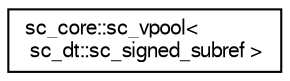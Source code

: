digraph "Graphical Class Hierarchy"
{
  edge [fontname="FreeSans",fontsize="10",labelfontname="FreeSans",labelfontsize="10"];
  node [fontname="FreeSans",fontsize="10",shape=record];
  rankdir="LR";
  Node0 [label="sc_core::sc_vpool\<\l sc_dt::sc_signed_subref \>",height=0.2,width=0.4,color="black", fillcolor="white", style="filled",URL="$a02128.html"];
}

